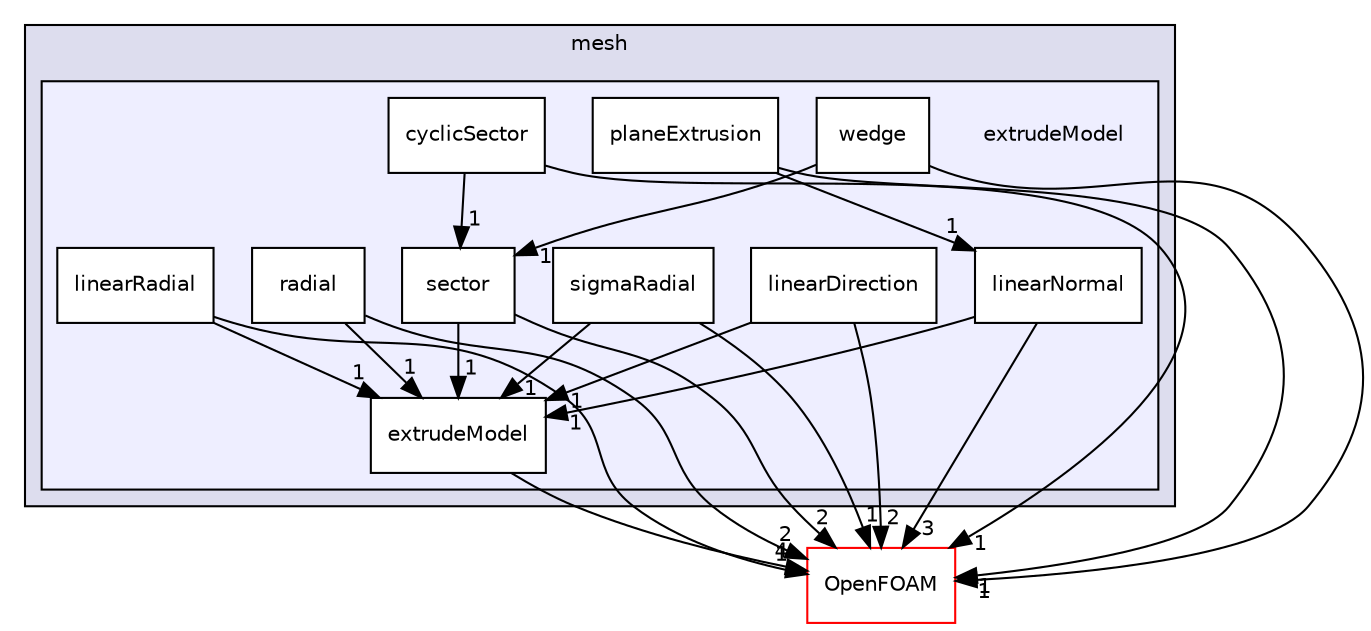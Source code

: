 digraph "src/mesh/extrudeModel" {
  bgcolor=transparent;
  compound=true
  node [ fontsize="10", fontname="Helvetica"];
  edge [ labelfontsize="10", labelfontname="Helvetica"];
  subgraph clusterdir_7be0d8c199b9408ae01f5d77515b8def {
    graph [ bgcolor="#ddddee", pencolor="black", label="mesh" fontname="Helvetica", fontsize="10", URL="dir_7be0d8c199b9408ae01f5d77515b8def.html"]
  subgraph clusterdir_8ffb679a374cef825c70454904c9ea60 {
    graph [ bgcolor="#eeeeff", pencolor="black", label="" URL="dir_8ffb679a374cef825c70454904c9ea60.html"];
    dir_8ffb679a374cef825c70454904c9ea60 [shape=plaintext label="extrudeModel"];
    dir_8f855ecf106ec5a6b2caf35ccfbce645 [shape=box label="cyclicSector" color="black" fillcolor="white" style="filled" URL="dir_8f855ecf106ec5a6b2caf35ccfbce645.html"];
    dir_072a70ecf265f9f34db16321b07bc568 [shape=box label="extrudeModel" color="black" fillcolor="white" style="filled" URL="dir_072a70ecf265f9f34db16321b07bc568.html"];
    dir_48fd6f5345db3bea44e0f3289d562467 [shape=box label="linearDirection" color="black" fillcolor="white" style="filled" URL="dir_48fd6f5345db3bea44e0f3289d562467.html"];
    dir_3ae494bc8130ce445a2310ced3c93eea [shape=box label="linearNormal" color="black" fillcolor="white" style="filled" URL="dir_3ae494bc8130ce445a2310ced3c93eea.html"];
    dir_b1bf3374bc42f752d7498a609802add1 [shape=box label="linearRadial" color="black" fillcolor="white" style="filled" URL="dir_b1bf3374bc42f752d7498a609802add1.html"];
    dir_8223a56dffa2bb669d9afb0f915ca702 [shape=box label="planeExtrusion" color="black" fillcolor="white" style="filled" URL="dir_8223a56dffa2bb669d9afb0f915ca702.html"];
    dir_2060a23906c237d8b98245caee19b08e [shape=box label="radial" color="black" fillcolor="white" style="filled" URL="dir_2060a23906c237d8b98245caee19b08e.html"];
    dir_a461c74c0b154a7f339040fbd1e1af2f [shape=box label="sector" color="black" fillcolor="white" style="filled" URL="dir_a461c74c0b154a7f339040fbd1e1af2f.html"];
    dir_44087264b816771f27884b2d92d0ed21 [shape=box label="sigmaRadial" color="black" fillcolor="white" style="filled" URL="dir_44087264b816771f27884b2d92d0ed21.html"];
    dir_6bba0e128cd3d07700930ea8fa1cbf99 [shape=box label="wedge" color="black" fillcolor="white" style="filled" URL="dir_6bba0e128cd3d07700930ea8fa1cbf99.html"];
  }
  }
  dir_c5473ff19b20e6ec4dfe5c310b3778a8 [shape=box label="OpenFOAM" color="red" URL="dir_c5473ff19b20e6ec4dfe5c310b3778a8.html"];
  dir_6bba0e128cd3d07700930ea8fa1cbf99->dir_a461c74c0b154a7f339040fbd1e1af2f [headlabel="1", labeldistance=1.5 headhref="dir_001740_001738.html"];
  dir_6bba0e128cd3d07700930ea8fa1cbf99->dir_c5473ff19b20e6ec4dfe5c310b3778a8 [headlabel="1", labeldistance=1.5 headhref="dir_001740_001887.html"];
  dir_8223a56dffa2bb669d9afb0f915ca702->dir_3ae494bc8130ce445a2310ced3c93eea [headlabel="1", labeldistance=1.5 headhref="dir_001736_001734.html"];
  dir_8223a56dffa2bb669d9afb0f915ca702->dir_c5473ff19b20e6ec4dfe5c310b3778a8 [headlabel="1", labeldistance=1.5 headhref="dir_001736_001887.html"];
  dir_3ae494bc8130ce445a2310ced3c93eea->dir_c5473ff19b20e6ec4dfe5c310b3778a8 [headlabel="3", labeldistance=1.5 headhref="dir_001734_001887.html"];
  dir_3ae494bc8130ce445a2310ced3c93eea->dir_072a70ecf265f9f34db16321b07bc568 [headlabel="1", labeldistance=1.5 headhref="dir_001734_001732.html"];
  dir_a461c74c0b154a7f339040fbd1e1af2f->dir_c5473ff19b20e6ec4dfe5c310b3778a8 [headlabel="2", labeldistance=1.5 headhref="dir_001738_001887.html"];
  dir_a461c74c0b154a7f339040fbd1e1af2f->dir_072a70ecf265f9f34db16321b07bc568 [headlabel="1", labeldistance=1.5 headhref="dir_001738_001732.html"];
  dir_b1bf3374bc42f752d7498a609802add1->dir_c5473ff19b20e6ec4dfe5c310b3778a8 [headlabel="1", labeldistance=1.5 headhref="dir_001735_001887.html"];
  dir_b1bf3374bc42f752d7498a609802add1->dir_072a70ecf265f9f34db16321b07bc568 [headlabel="1", labeldistance=1.5 headhref="dir_001735_001732.html"];
  dir_48fd6f5345db3bea44e0f3289d562467->dir_c5473ff19b20e6ec4dfe5c310b3778a8 [headlabel="2", labeldistance=1.5 headhref="dir_001733_001887.html"];
  dir_48fd6f5345db3bea44e0f3289d562467->dir_072a70ecf265f9f34db16321b07bc568 [headlabel="1", labeldistance=1.5 headhref="dir_001733_001732.html"];
  dir_2060a23906c237d8b98245caee19b08e->dir_c5473ff19b20e6ec4dfe5c310b3778a8 [headlabel="2", labeldistance=1.5 headhref="dir_001737_001887.html"];
  dir_2060a23906c237d8b98245caee19b08e->dir_072a70ecf265f9f34db16321b07bc568 [headlabel="1", labeldistance=1.5 headhref="dir_001737_001732.html"];
  dir_072a70ecf265f9f34db16321b07bc568->dir_c5473ff19b20e6ec4dfe5c310b3778a8 [headlabel="4", labeldistance=1.5 headhref="dir_001732_001887.html"];
  dir_44087264b816771f27884b2d92d0ed21->dir_c5473ff19b20e6ec4dfe5c310b3778a8 [headlabel="1", labeldistance=1.5 headhref="dir_001739_001887.html"];
  dir_44087264b816771f27884b2d92d0ed21->dir_072a70ecf265f9f34db16321b07bc568 [headlabel="1", labeldistance=1.5 headhref="dir_001739_001732.html"];
  dir_8f855ecf106ec5a6b2caf35ccfbce645->dir_a461c74c0b154a7f339040fbd1e1af2f [headlabel="1", labeldistance=1.5 headhref="dir_001731_001738.html"];
  dir_8f855ecf106ec5a6b2caf35ccfbce645->dir_c5473ff19b20e6ec4dfe5c310b3778a8 [headlabel="1", labeldistance=1.5 headhref="dir_001731_001887.html"];
}
